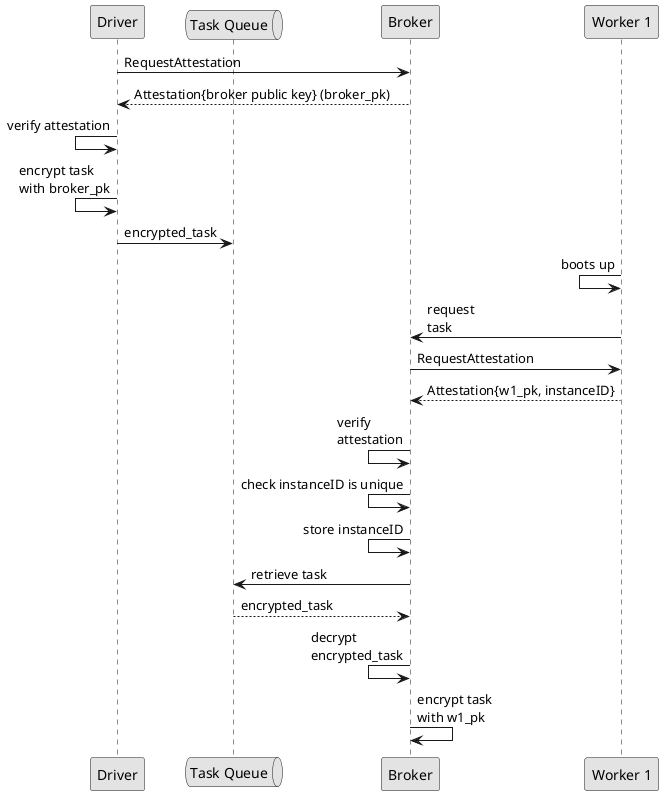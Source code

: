 @startuml
skinparam Monochrome true
skinparam shadowing false

participant "Driver" as driver
queue "Task Queue" as q1
participant "Broker" as broker
participant "Worker 1" as w1 

driver->broker: RequestAttestation
return Attestation{broker public key} (broker_pk)
driver<-driver: verify attestation

driver<-driver: encrypt task\nwith broker_pk
driver->q1: encrypted_task

w1<-w1: boots up
broker<-w1: request\ntask
broker->w1: RequestAttestation
return Attestation{w1_pk, instanceID}

broker<-broker: verify\nattestation
broker<-broker: check instanceID is unique
broker<-broker: store instanceID

q1<-broker: retrieve task
return encrypted_task
broker<-broker: decrypt\nencrypted_task
broker->broker: encrypt task\nwith w1_pk

@enduml